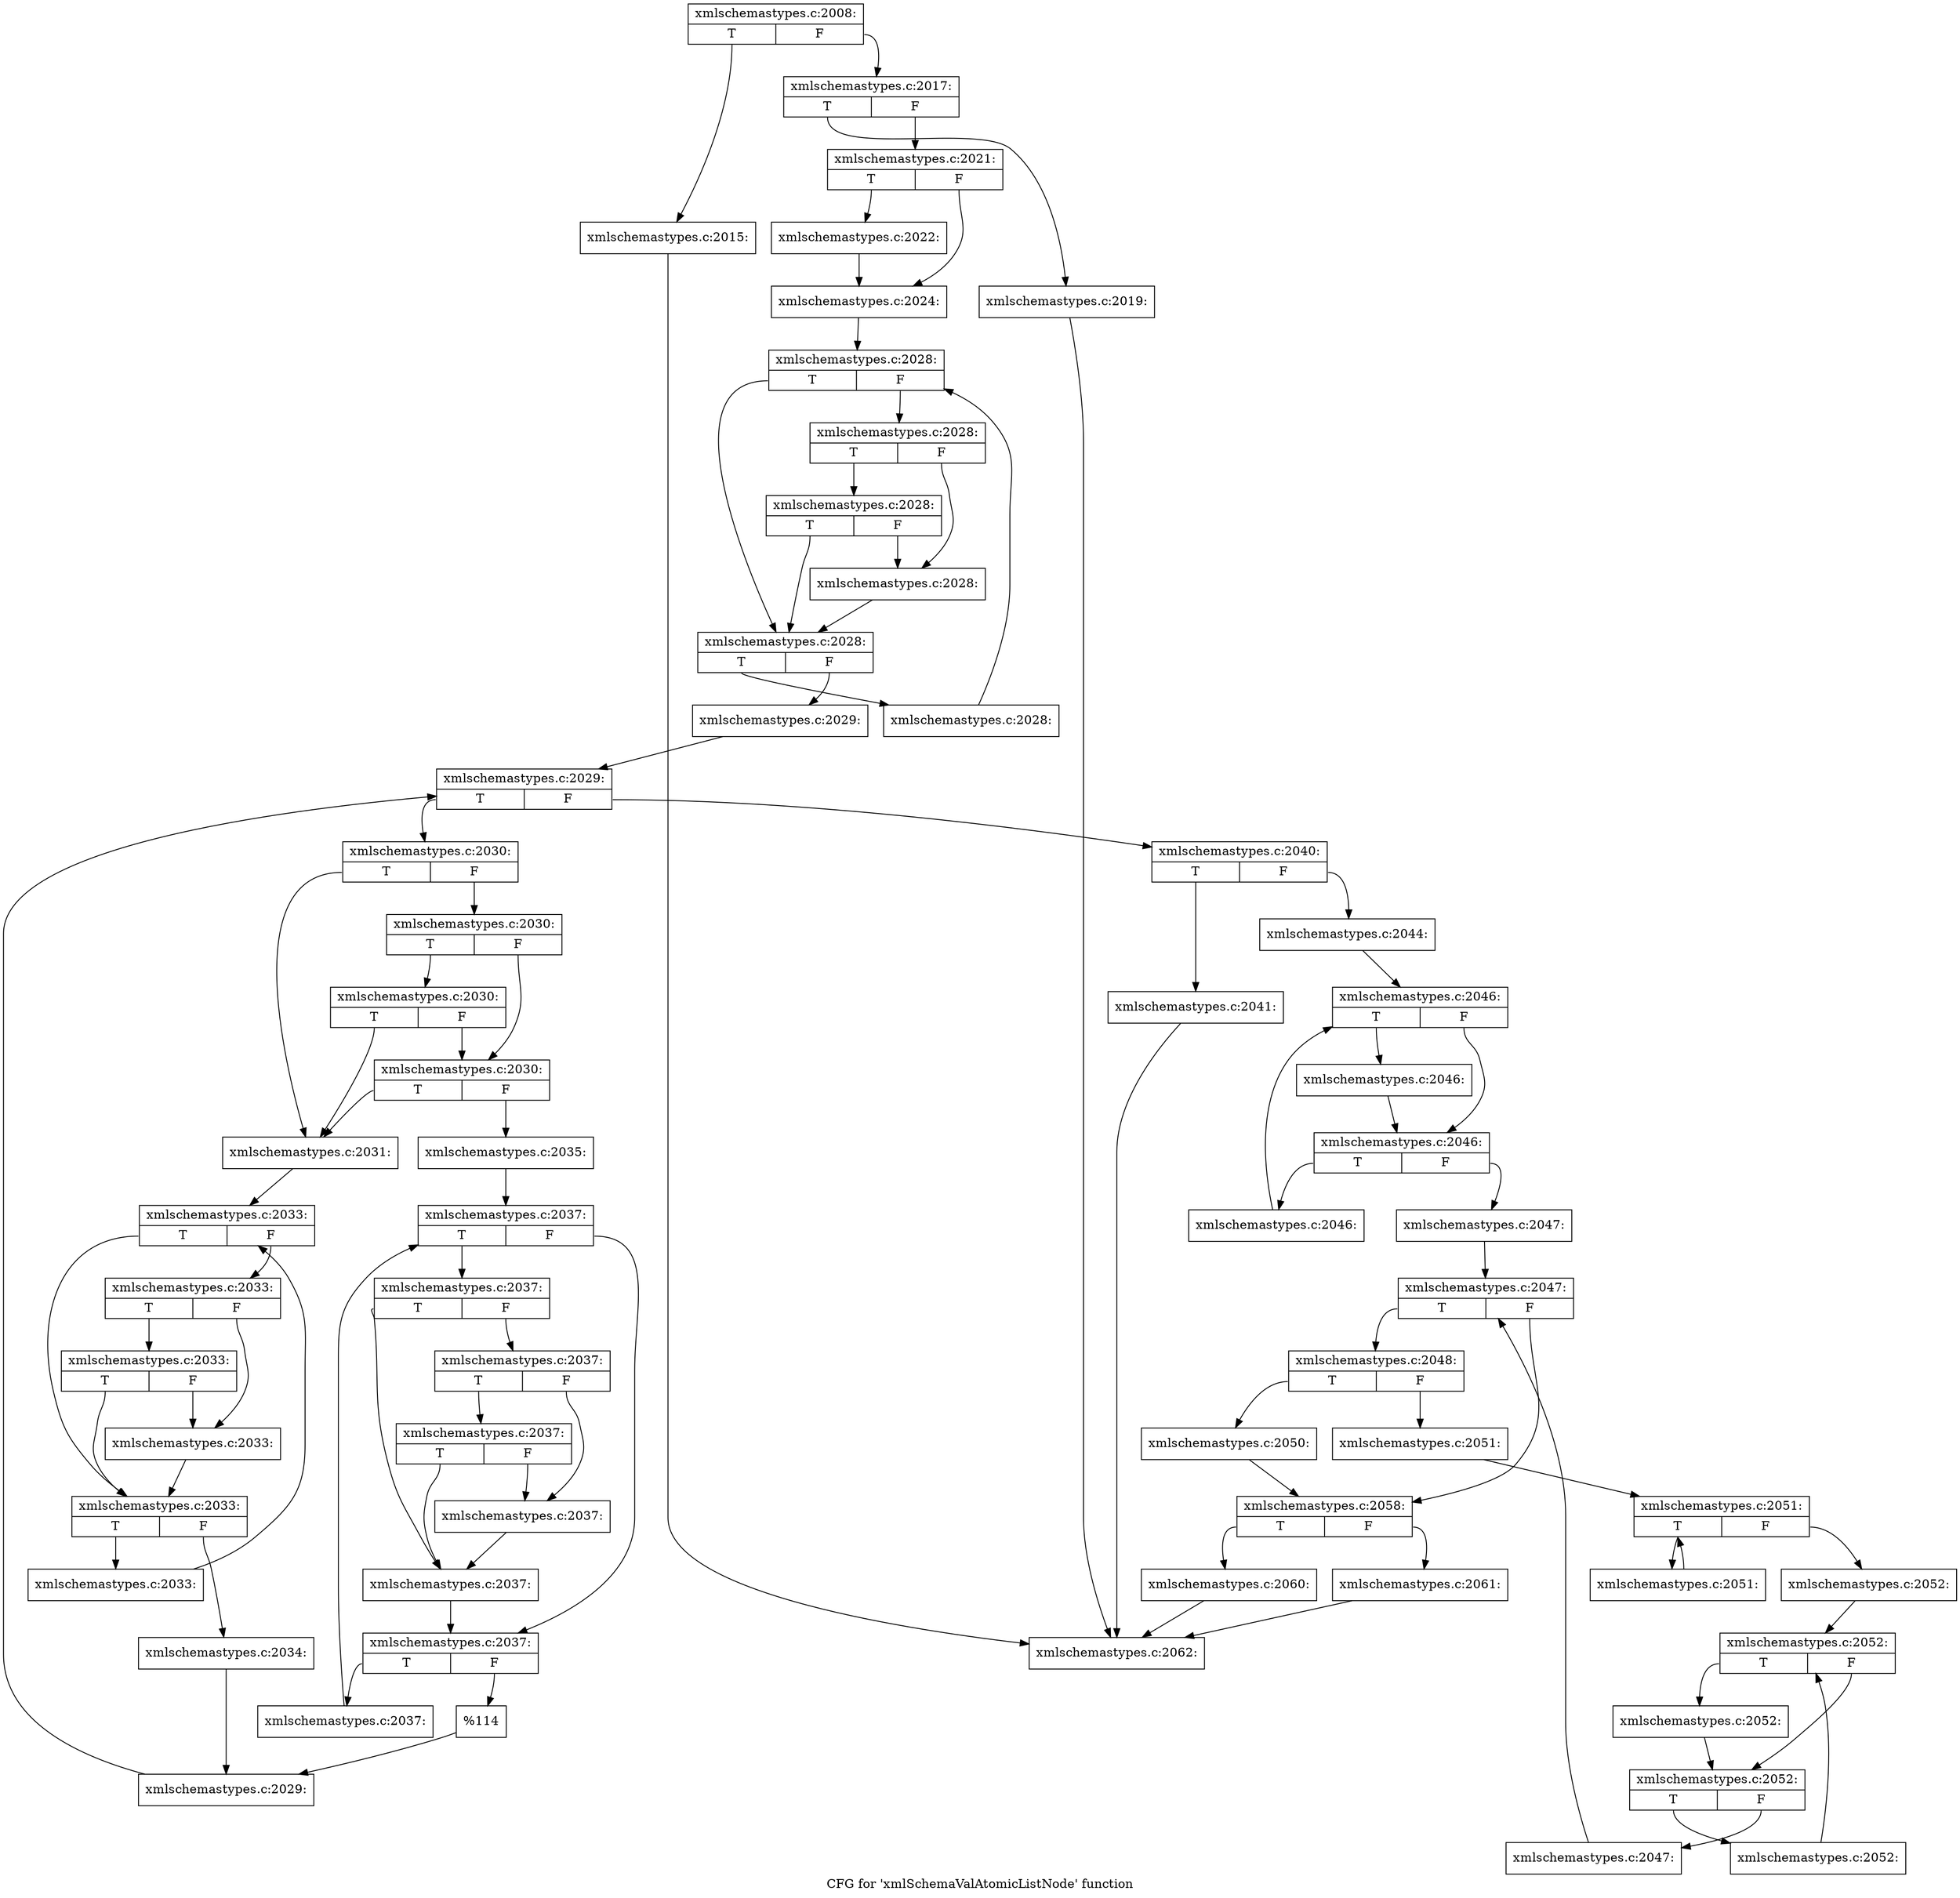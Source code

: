 digraph "CFG for 'xmlSchemaValAtomicListNode' function" {
	label="CFG for 'xmlSchemaValAtomicListNode' function";

	Node0x591b300 [shape=record,label="{xmlschemastypes.c:2008:|{<s0>T|<s1>F}}"];
	Node0x591b300:s0 -> Node0x591ca30;
	Node0x591b300:s1 -> Node0x591ca80;
	Node0x591ca30 [shape=record,label="{xmlschemastypes.c:2015:}"];
	Node0x591ca30 -> Node0x5904a00;
	Node0x591ca80 [shape=record,label="{xmlschemastypes.c:2017:|{<s0>T|<s1>F}}"];
	Node0x591ca80:s0 -> Node0x591d240;
	Node0x591ca80:s1 -> Node0x591d290;
	Node0x591d240 [shape=record,label="{xmlschemastypes.c:2019:}"];
	Node0x591d240 -> Node0x5904a00;
	Node0x591d290 [shape=record,label="{xmlschemastypes.c:2021:|{<s0>T|<s1>F}}"];
	Node0x591d290:s0 -> Node0x591d820;
	Node0x591d290:s1 -> Node0x591d870;
	Node0x591d820 [shape=record,label="{xmlschemastypes.c:2022:}"];
	Node0x591d820 -> Node0x591d870;
	Node0x591d870 [shape=record,label="{xmlschemastypes.c:2024:}"];
	Node0x591d870 -> Node0x591df60;
	Node0x591df60 [shape=record,label="{xmlschemastypes.c:2028:|{<s0>T|<s1>F}}"];
	Node0x591df60:s0 -> Node0x591e200;
	Node0x591df60:s1 -> Node0x591e2a0;
	Node0x591e2a0 [shape=record,label="{xmlschemastypes.c:2028:|{<s0>T|<s1>F}}"];
	Node0x591e2a0:s0 -> Node0x591e500;
	Node0x591e2a0:s1 -> Node0x591e250;
	Node0x591e500 [shape=record,label="{xmlschemastypes.c:2028:|{<s0>T|<s1>F}}"];
	Node0x591e500:s0 -> Node0x591e200;
	Node0x591e500:s1 -> Node0x591e250;
	Node0x591e250 [shape=record,label="{xmlschemastypes.c:2028:}"];
	Node0x591e250 -> Node0x591e200;
	Node0x591e200 [shape=record,label="{xmlschemastypes.c:2028:|{<s0>T|<s1>F}}"];
	Node0x591e200:s0 -> Node0x591e930;
	Node0x591e200:s1 -> Node0x591e180;
	Node0x591e930 [shape=record,label="{xmlschemastypes.c:2028:}"];
	Node0x591e930 -> Node0x591df60;
	Node0x591e180 [shape=record,label="{xmlschemastypes.c:2029:}"];
	Node0x591e180 -> Node0x591efc0;
	Node0x591efc0 [shape=record,label="{xmlschemastypes.c:2029:|{<s0>T|<s1>F}}"];
	Node0x591efc0:s0 -> Node0x591f470;
	Node0x591efc0:s1 -> Node0x591f1e0;
	Node0x591f470 [shape=record,label="{xmlschemastypes.c:2030:|{<s0>T|<s1>F}}"];
	Node0x591f470:s0 -> Node0x591f660;
	Node0x591f470:s1 -> Node0x591f7d0;
	Node0x591f7d0 [shape=record,label="{xmlschemastypes.c:2030:|{<s0>T|<s1>F}}"];
	Node0x591f7d0:s0 -> Node0x591f9d0;
	Node0x591f7d0:s1 -> Node0x591f750;
	Node0x591f9d0 [shape=record,label="{xmlschemastypes.c:2030:|{<s0>T|<s1>F}}"];
	Node0x591f9d0:s0 -> Node0x591f660;
	Node0x591f9d0:s1 -> Node0x591f750;
	Node0x591f750 [shape=record,label="{xmlschemastypes.c:2030:|{<s0>T|<s1>F}}"];
	Node0x591f750:s0 -> Node0x591f660;
	Node0x591f750:s1 -> Node0x591f700;
	Node0x591f660 [shape=record,label="{xmlschemastypes.c:2031:}"];
	Node0x591f660 -> Node0x5920460;
	Node0x5920460 [shape=record,label="{xmlschemastypes.c:2033:|{<s0>T|<s1>F}}"];
	Node0x5920460:s0 -> Node0x5920700;
	Node0x5920460:s1 -> Node0x59207a0;
	Node0x59207a0 [shape=record,label="{xmlschemastypes.c:2033:|{<s0>T|<s1>F}}"];
	Node0x59207a0:s0 -> Node0x5920a00;
	Node0x59207a0:s1 -> Node0x5920750;
	Node0x5920a00 [shape=record,label="{xmlschemastypes.c:2033:|{<s0>T|<s1>F}}"];
	Node0x5920a00:s0 -> Node0x5920700;
	Node0x5920a00:s1 -> Node0x5920750;
	Node0x5920750 [shape=record,label="{xmlschemastypes.c:2033:}"];
	Node0x5920750 -> Node0x5920700;
	Node0x5920700 [shape=record,label="{xmlschemastypes.c:2033:|{<s0>T|<s1>F}}"];
	Node0x5920700:s0 -> Node0x5920e30;
	Node0x5920700:s1 -> Node0x5920680;
	Node0x5920e30 [shape=record,label="{xmlschemastypes.c:2033:}"];
	Node0x5920e30 -> Node0x5920460;
	Node0x5920680 [shape=record,label="{xmlschemastypes.c:2034:}"];
	Node0x5920680 -> Node0x591f6b0;
	Node0x591f700 [shape=record,label="{xmlschemastypes.c:2035:}"];
	Node0x591f700 -> Node0x5921980;
	Node0x5921980 [shape=record,label="{xmlschemastypes.c:2037:|{<s0>T|<s1>F}}"];
	Node0x5921980:s0 -> Node0x5921c70;
	Node0x5921980:s1 -> Node0x5921c20;
	Node0x5921c70 [shape=record,label="{xmlschemastypes.c:2037:|{<s0>T|<s1>F}}"];
	Node0x5921c70:s0 -> Node0x5922070;
	Node0x5921c70:s1 -> Node0x5922110;
	Node0x5922110 [shape=record,label="{xmlschemastypes.c:2037:|{<s0>T|<s1>F}}"];
	Node0x5922110:s0 -> Node0x5922370;
	Node0x5922110:s1 -> Node0x59220c0;
	Node0x5922370 [shape=record,label="{xmlschemastypes.c:2037:|{<s0>T|<s1>F}}"];
	Node0x5922370:s0 -> Node0x5922070;
	Node0x5922370:s1 -> Node0x59220c0;
	Node0x59220c0 [shape=record,label="{xmlschemastypes.c:2037:}"];
	Node0x59220c0 -> Node0x5922070;
	Node0x5922070 [shape=record,label="{xmlschemastypes.c:2037:}"];
	Node0x5922070 -> Node0x5921c20;
	Node0x5921c20 [shape=record,label="{xmlschemastypes.c:2037:|{<s0>T|<s1>F}}"];
	Node0x5921c20:s0 -> Node0x5922820;
	Node0x5921c20:s1 -> Node0x5921ba0;
	Node0x5922820 [shape=record,label="{xmlschemastypes.c:2037:}"];
	Node0x5922820 -> Node0x5921980;
	Node0x5921ba0 [shape=record,label="{%114}"];
	Node0x5921ba0 -> Node0x591f6b0;
	Node0x591f6b0 [shape=record,label="{xmlschemastypes.c:2029:}"];
	Node0x591f6b0 -> Node0x591efc0;
	Node0x591f1e0 [shape=record,label="{xmlschemastypes.c:2040:|{<s0>T|<s1>F}}"];
	Node0x591f1e0:s0 -> Node0x5923040;
	Node0x591f1e0:s1 -> Node0x5923090;
	Node0x5923040 [shape=record,label="{xmlschemastypes.c:2041:}"];
	Node0x5923040 -> Node0x5904a00;
	Node0x5923090 [shape=record,label="{xmlschemastypes.c:2044:}"];
	Node0x5923090 -> Node0x5923a70;
	Node0x5923a70 [shape=record,label="{xmlschemastypes.c:2046:|{<s0>T|<s1>F}}"];
	Node0x5923a70:s0 -> Node0x5923d60;
	Node0x5923a70:s1 -> Node0x5923d10;
	Node0x5923d60 [shape=record,label="{xmlschemastypes.c:2046:}"];
	Node0x5923d60 -> Node0x5923d10;
	Node0x5923d10 [shape=record,label="{xmlschemastypes.c:2046:|{<s0>T|<s1>F}}"];
	Node0x5923d10:s0 -> Node0x5924310;
	Node0x5923d10:s1 -> Node0x5923c90;
	Node0x5924310 [shape=record,label="{xmlschemastypes.c:2046:}"];
	Node0x5924310 -> Node0x5923a70;
	Node0x5923c90 [shape=record,label="{xmlschemastypes.c:2047:}"];
	Node0x5923c90 -> Node0x59245c0;
	Node0x59245c0 [shape=record,label="{xmlschemastypes.c:2047:|{<s0>T|<s1>F}}"];
	Node0x59245c0:s0 -> Node0x59249e0;
	Node0x59245c0:s1 -> Node0x59247e0;
	Node0x59249e0 [shape=record,label="{xmlschemastypes.c:2048:|{<s0>T|<s1>F}}"];
	Node0x59249e0:s0 -> Node0x5810b20;
	Node0x59249e0:s1 -> Node0x5810b70;
	Node0x5810b20 [shape=record,label="{xmlschemastypes.c:2050:}"];
	Node0x5810b20 -> Node0x59247e0;
	Node0x5810b70 [shape=record,label="{xmlschemastypes.c:2051:}"];
	Node0x5810b70 -> Node0x5810eb0;
	Node0x5810eb0 [shape=record,label="{xmlschemastypes.c:2051:|{<s0>T|<s1>F}}"];
	Node0x5810eb0:s0 -> Node0x5811360;
	Node0x5810eb0:s1 -> Node0x58110d0;
	Node0x5811360 [shape=record,label="{xmlschemastypes.c:2051:}"];
	Node0x5811360 -> Node0x5810eb0;
	Node0x58110d0 [shape=record,label="{xmlschemastypes.c:2052:}"];
	Node0x58110d0 -> Node0x5811590;
	Node0x5811590 [shape=record,label="{xmlschemastypes.c:2052:|{<s0>T|<s1>F}}"];
	Node0x5811590:s0 -> Node0x56b9800;
	Node0x5811590:s1 -> Node0x56b97b0;
	Node0x56b9800 [shape=record,label="{xmlschemastypes.c:2052:}"];
	Node0x56b9800 -> Node0x56b97b0;
	Node0x56b97b0 [shape=record,label="{xmlschemastypes.c:2052:|{<s0>T|<s1>F}}"];
	Node0x56b97b0:s0 -> Node0x5811e30;
	Node0x56b97b0:s1 -> Node0x56b9730;
	Node0x5811e30 [shape=record,label="{xmlschemastypes.c:2052:}"];
	Node0x5811e30 -> Node0x5811590;
	Node0x56b9730 [shape=record,label="{xmlschemastypes.c:2047:}"];
	Node0x56b9730 -> Node0x59245c0;
	Node0x59247e0 [shape=record,label="{xmlschemastypes.c:2058:|{<s0>T|<s1>F}}"];
	Node0x59247e0:s0 -> Node0x5812390;
	Node0x59247e0:s1 -> Node0x58123e0;
	Node0x5812390 [shape=record,label="{xmlschemastypes.c:2060:}"];
	Node0x5812390 -> Node0x5904a00;
	Node0x58123e0 [shape=record,label="{xmlschemastypes.c:2061:}"];
	Node0x58123e0 -> Node0x5904a00;
	Node0x5904a00 [shape=record,label="{xmlschemastypes.c:2062:}"];
}
